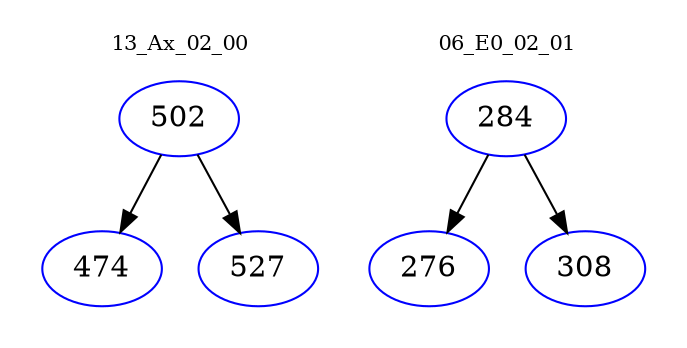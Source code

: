 digraph{
subgraph cluster_0 {
color = white
label = "13_Ax_02_00";
fontsize=10;
T0_502 [label="502", color="blue"]
T0_502 -> T0_474 [color="black"]
T0_474 [label="474", color="blue"]
T0_502 -> T0_527 [color="black"]
T0_527 [label="527", color="blue"]
}
subgraph cluster_1 {
color = white
label = "06_E0_02_01";
fontsize=10;
T1_284 [label="284", color="blue"]
T1_284 -> T1_276 [color="black"]
T1_276 [label="276", color="blue"]
T1_284 -> T1_308 [color="black"]
T1_308 [label="308", color="blue"]
}
}
